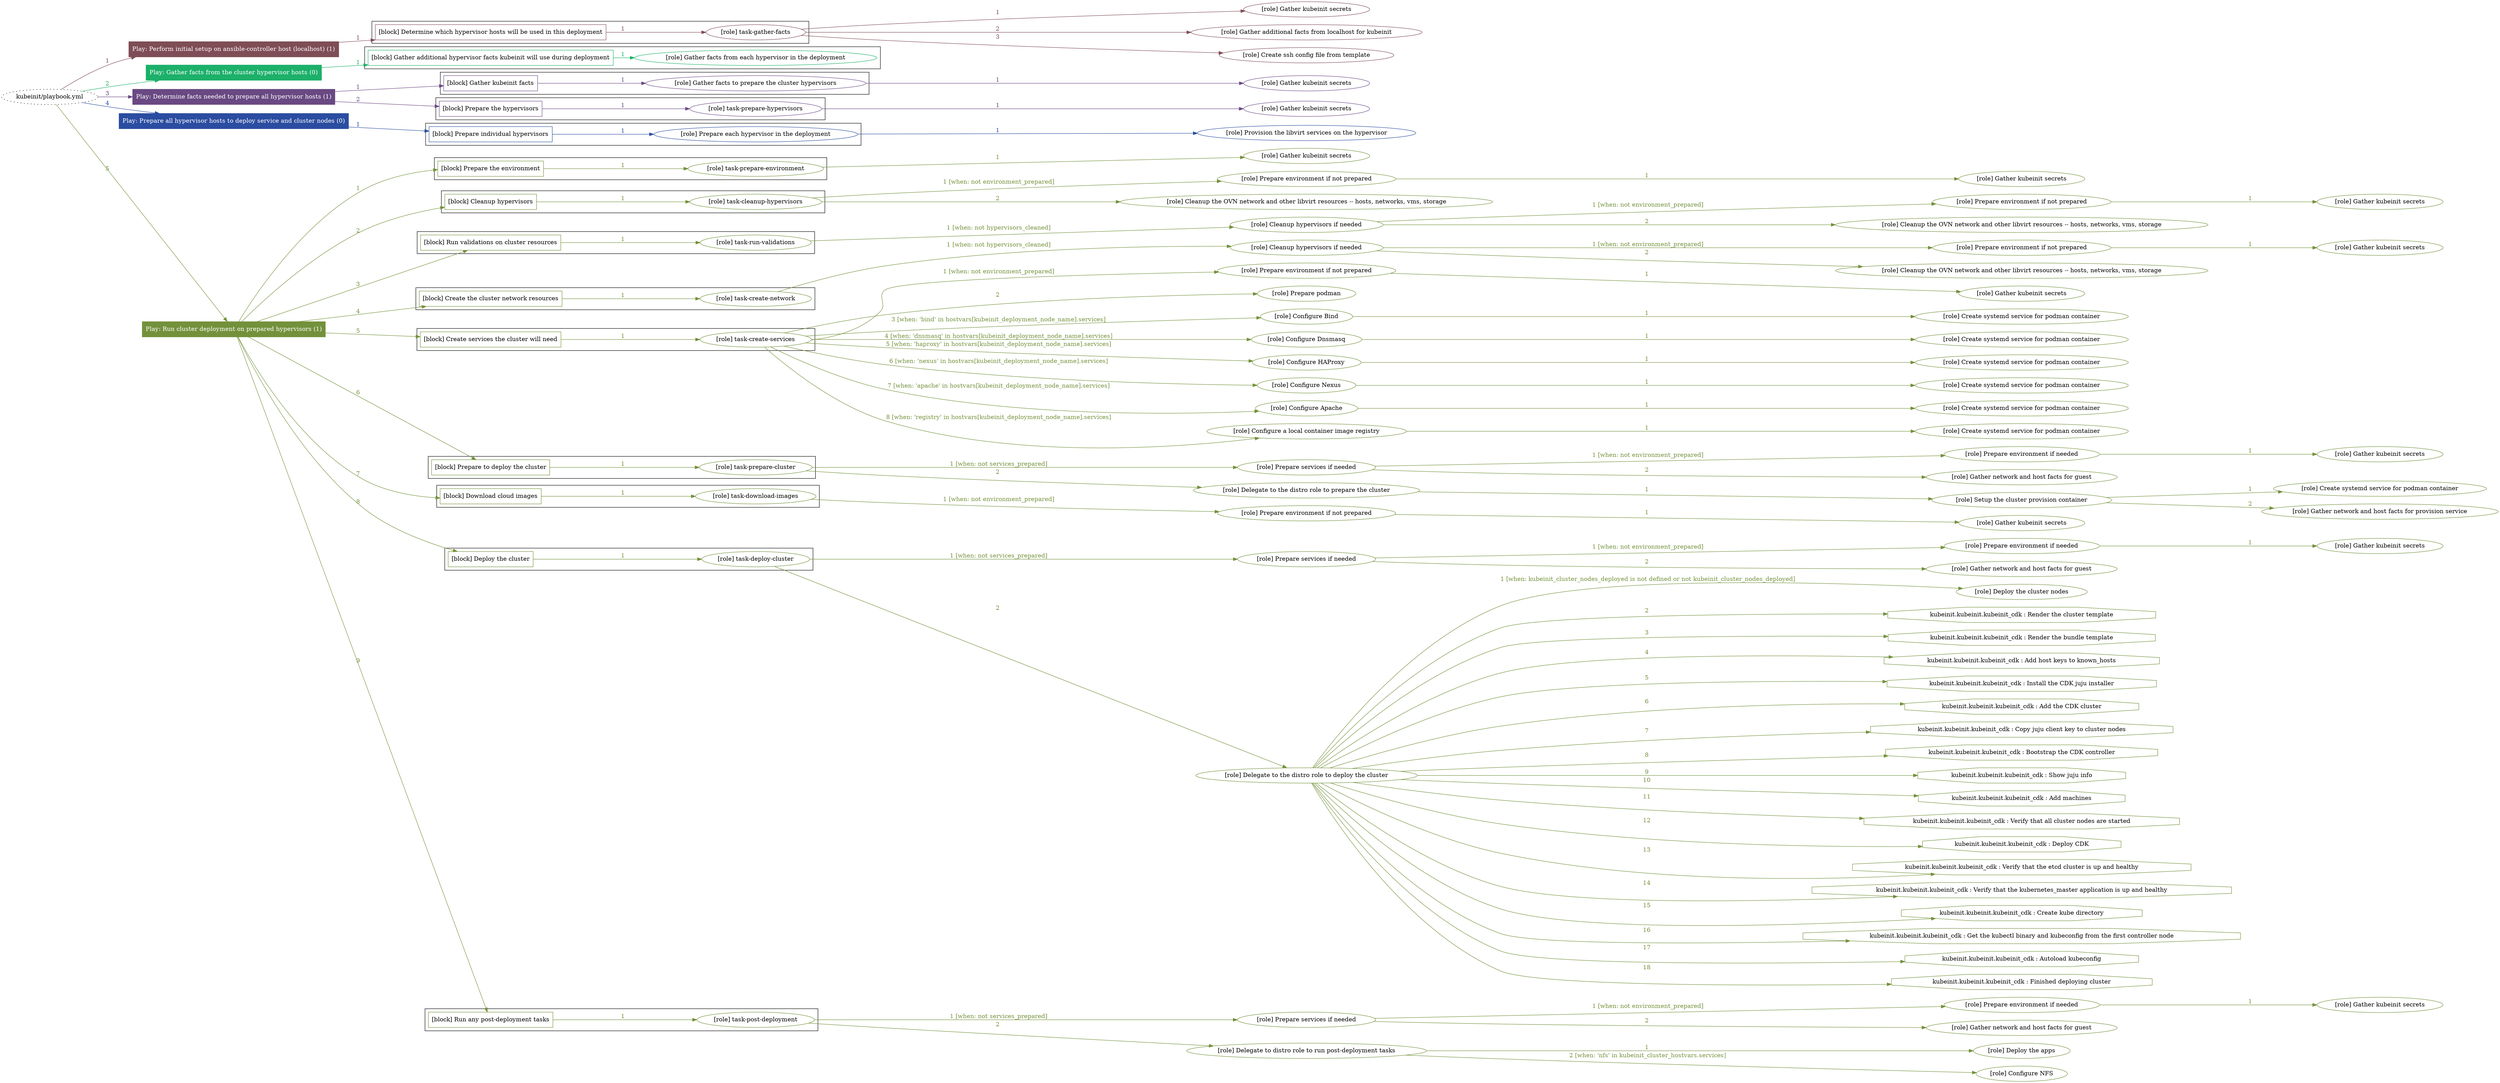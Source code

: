 digraph {
	graph [concentrate=true ordering=in rankdir=LR ratio=fill]
	edge [esep=5 sep=10]
	"kubeinit/playbook.yml" [URL="/home/runner/work/kubeinit/kubeinit/kubeinit/playbook.yml" id=playbook_24e89fc3 style=dotted]
	play_7fc842cb [label="Play: Perform initial setup on ansible-controller host (localhost) (1)" URL="/home/runner/work/kubeinit/kubeinit/kubeinit/playbook.yml" color="#7f4d55" fontcolor="#ffffff" id=play_7fc842cb shape=box style=filled tooltip=localhost]
	"kubeinit/playbook.yml" -> play_7fc842cb [label="1 " color="#7f4d55" fontcolor="#7f4d55" id=edge_aced089b labeltooltip="1 " tooltip="1 "]
	subgraph "Gather kubeinit secrets" {
		role_7f4b67cf [label="[role] Gather kubeinit secrets" URL="/home/runner/.ansible/collections/ansible_collections/kubeinit/kubeinit/roles/kubeinit_prepare/tasks/build_hypervisors_group.yml" color="#7f4d55" id=role_7f4b67cf tooltip="Gather kubeinit secrets"]
	}
	subgraph "Gather additional facts from localhost for kubeinit" {
		role_499a666b [label="[role] Gather additional facts from localhost for kubeinit" URL="/home/runner/.ansible/collections/ansible_collections/kubeinit/kubeinit/roles/kubeinit_prepare/tasks/build_hypervisors_group.yml" color="#7f4d55" id=role_499a666b tooltip="Gather additional facts from localhost for kubeinit"]
	}
	subgraph "Create ssh config file from template" {
		role_4570d08e [label="[role] Create ssh config file from template" URL="/home/runner/.ansible/collections/ansible_collections/kubeinit/kubeinit/roles/kubeinit_prepare/tasks/build_hypervisors_group.yml" color="#7f4d55" id=role_4570d08e tooltip="Create ssh config file from template"]
	}
	subgraph "task-gather-facts" {
		role_f2274fb5 [label="[role] task-gather-facts" URL="/home/runner/work/kubeinit/kubeinit/kubeinit/playbook.yml" color="#7f4d55" id=role_f2274fb5 tooltip="task-gather-facts"]
		role_f2274fb5 -> role_7f4b67cf [label="1 " color="#7f4d55" fontcolor="#7f4d55" id=edge_d66286ba labeltooltip="1 " tooltip="1 "]
		role_f2274fb5 -> role_499a666b [label="2 " color="#7f4d55" fontcolor="#7f4d55" id=edge_0407ac1d labeltooltip="2 " tooltip="2 "]
		role_f2274fb5 -> role_4570d08e [label="3 " color="#7f4d55" fontcolor="#7f4d55" id=edge_ae131bc0 labeltooltip="3 " tooltip="3 "]
	}
	subgraph "Play: Perform initial setup on ansible-controller host (localhost) (1)" {
		play_7fc842cb -> block_43582187 [label=1 color="#7f4d55" fontcolor="#7f4d55" id=edge_495ca132 labeltooltip=1 tooltip=1]
		subgraph cluster_block_43582187 {
			block_43582187 [label="[block] Determine which hypervisor hosts will be used in this deployment" URL="/home/runner/work/kubeinit/kubeinit/kubeinit/playbook.yml" color="#7f4d55" id=block_43582187 labeltooltip="Determine which hypervisor hosts will be used in this deployment" shape=box tooltip="Determine which hypervisor hosts will be used in this deployment"]
			block_43582187 -> role_f2274fb5 [label="1 " color="#7f4d55" fontcolor="#7f4d55" id=edge_200a1192 labeltooltip="1 " tooltip="1 "]
		}
	}
	play_f9d27f52 [label="Play: Gather facts from the cluster hypervisor hosts (0)" URL="/home/runner/work/kubeinit/kubeinit/kubeinit/playbook.yml" color="#1cb069" fontcolor="#ffffff" id=play_f9d27f52 shape=box style=filled tooltip="Play: Gather facts from the cluster hypervisor hosts (0)"]
	"kubeinit/playbook.yml" -> play_f9d27f52 [label="2 " color="#1cb069" fontcolor="#1cb069" id=edge_78be34d1 labeltooltip="2 " tooltip="2 "]
	subgraph "Gather facts from each hypervisor in the deployment" {
		role_f8efbfd7 [label="[role] Gather facts from each hypervisor in the deployment" URL="/home/runner/work/kubeinit/kubeinit/kubeinit/playbook.yml" color="#1cb069" id=role_f8efbfd7 tooltip="Gather facts from each hypervisor in the deployment"]
	}
	subgraph "Play: Gather facts from the cluster hypervisor hosts (0)" {
		play_f9d27f52 -> block_03c32f25 [label=1 color="#1cb069" fontcolor="#1cb069" id=edge_849140ab labeltooltip=1 tooltip=1]
		subgraph cluster_block_03c32f25 {
			block_03c32f25 [label="[block] Gather additional hypervisor facts kubeinit will use during deployment" URL="/home/runner/work/kubeinit/kubeinit/kubeinit/playbook.yml" color="#1cb069" id=block_03c32f25 labeltooltip="Gather additional hypervisor facts kubeinit will use during deployment" shape=box tooltip="Gather additional hypervisor facts kubeinit will use during deployment"]
			block_03c32f25 -> role_f8efbfd7 [label="1 " color="#1cb069" fontcolor="#1cb069" id=edge_24aa165b labeltooltip="1 " tooltip="1 "]
		}
	}
	play_3f62194d [label="Play: Determine facts needed to prepare all hypervisor hosts (1)" URL="/home/runner/work/kubeinit/kubeinit/kubeinit/playbook.yml" color="#6a4983" fontcolor="#ffffff" id=play_3f62194d shape=box style=filled tooltip=localhost]
	"kubeinit/playbook.yml" -> play_3f62194d [label="3 " color="#6a4983" fontcolor="#6a4983" id=edge_ff0024d6 labeltooltip="3 " tooltip="3 "]
	subgraph "Gather kubeinit secrets" {
		role_f50b290b [label="[role] Gather kubeinit secrets" URL="/home/runner/.ansible/collections/ansible_collections/kubeinit/kubeinit/roles/kubeinit_prepare/tasks/gather_kubeinit_facts.yml" color="#6a4983" id=role_f50b290b tooltip="Gather kubeinit secrets"]
	}
	subgraph "Gather facts to prepare the cluster hypervisors" {
		role_7943712e [label="[role] Gather facts to prepare the cluster hypervisors" URL="/home/runner/work/kubeinit/kubeinit/kubeinit/playbook.yml" color="#6a4983" id=role_7943712e tooltip="Gather facts to prepare the cluster hypervisors"]
		role_7943712e -> role_f50b290b [label="1 " color="#6a4983" fontcolor="#6a4983" id=edge_6773b8d5 labeltooltip="1 " tooltip="1 "]
	}
	subgraph "Gather kubeinit secrets" {
		role_c92b52a4 [label="[role] Gather kubeinit secrets" URL="/home/runner/.ansible/collections/ansible_collections/kubeinit/kubeinit/roles/kubeinit_prepare/tasks/gather_kubeinit_facts.yml" color="#6a4983" id=role_c92b52a4 tooltip="Gather kubeinit secrets"]
	}
	subgraph "task-prepare-hypervisors" {
		role_e5d80887 [label="[role] task-prepare-hypervisors" URL="/home/runner/work/kubeinit/kubeinit/kubeinit/playbook.yml" color="#6a4983" id=role_e5d80887 tooltip="task-prepare-hypervisors"]
		role_e5d80887 -> role_c92b52a4 [label="1 " color="#6a4983" fontcolor="#6a4983" id=edge_fd94c84c labeltooltip="1 " tooltip="1 "]
	}
	subgraph "Play: Determine facts needed to prepare all hypervisor hosts (1)" {
		play_3f62194d -> block_3594a0d2 [label=1 color="#6a4983" fontcolor="#6a4983" id=edge_dd503cd8 labeltooltip=1 tooltip=1]
		subgraph cluster_block_3594a0d2 {
			block_3594a0d2 [label="[block] Gather kubeinit facts" URL="/home/runner/work/kubeinit/kubeinit/kubeinit/playbook.yml" color="#6a4983" id=block_3594a0d2 labeltooltip="Gather kubeinit facts" shape=box tooltip="Gather kubeinit facts"]
			block_3594a0d2 -> role_7943712e [label="1 " color="#6a4983" fontcolor="#6a4983" id=edge_636e2a1c labeltooltip="1 " tooltip="1 "]
		}
		play_3f62194d -> block_ea7a7587 [label=2 color="#6a4983" fontcolor="#6a4983" id=edge_91118416 labeltooltip=2 tooltip=2]
		subgraph cluster_block_ea7a7587 {
			block_ea7a7587 [label="[block] Prepare the hypervisors" URL="/home/runner/work/kubeinit/kubeinit/kubeinit/playbook.yml" color="#6a4983" id=block_ea7a7587 labeltooltip="Prepare the hypervisors" shape=box tooltip="Prepare the hypervisors"]
			block_ea7a7587 -> role_e5d80887 [label="1 " color="#6a4983" fontcolor="#6a4983" id=edge_f4a8075b labeltooltip="1 " tooltip="1 "]
		}
	}
	play_32338ecf [label="Play: Prepare all hypervisor hosts to deploy service and cluster nodes (0)" URL="/home/runner/work/kubeinit/kubeinit/kubeinit/playbook.yml" color="#2b4da1" fontcolor="#ffffff" id=play_32338ecf shape=box style=filled tooltip="Play: Prepare all hypervisor hosts to deploy service and cluster nodes (0)"]
	"kubeinit/playbook.yml" -> play_32338ecf [label="4 " color="#2b4da1" fontcolor="#2b4da1" id=edge_87f069e6 labeltooltip="4 " tooltip="4 "]
	subgraph "Provision the libvirt services on the hypervisor" {
		role_5eb12304 [label="[role] Provision the libvirt services on the hypervisor" URL="/home/runner/.ansible/collections/ansible_collections/kubeinit/kubeinit/roles/kubeinit_prepare/tasks/prepare_hypervisor.yml" color="#2b4da1" id=role_5eb12304 tooltip="Provision the libvirt services on the hypervisor"]
	}
	subgraph "Prepare each hypervisor in the deployment" {
		role_40a7b41c [label="[role] Prepare each hypervisor in the deployment" URL="/home/runner/work/kubeinit/kubeinit/kubeinit/playbook.yml" color="#2b4da1" id=role_40a7b41c tooltip="Prepare each hypervisor in the deployment"]
		role_40a7b41c -> role_5eb12304 [label="1 " color="#2b4da1" fontcolor="#2b4da1" id=edge_5b4c3c20 labeltooltip="1 " tooltip="1 "]
	}
	subgraph "Play: Prepare all hypervisor hosts to deploy service and cluster nodes (0)" {
		play_32338ecf -> block_4d3ed60c [label=1 color="#2b4da1" fontcolor="#2b4da1" id=edge_87e120a0 labeltooltip=1 tooltip=1]
		subgraph cluster_block_4d3ed60c {
			block_4d3ed60c [label="[block] Prepare individual hypervisors" URL="/home/runner/work/kubeinit/kubeinit/kubeinit/playbook.yml" color="#2b4da1" id=block_4d3ed60c labeltooltip="Prepare individual hypervisors" shape=box tooltip="Prepare individual hypervisors"]
			block_4d3ed60c -> role_40a7b41c [label="1 " color="#2b4da1" fontcolor="#2b4da1" id=edge_3f433c9d labeltooltip="1 " tooltip="1 "]
		}
	}
	play_28f85662 [label="Play: Run cluster deployment on prepared hypervisors (1)" URL="/home/runner/work/kubeinit/kubeinit/kubeinit/playbook.yml" color="#73913b" fontcolor="#ffffff" id=play_28f85662 shape=box style=filled tooltip=localhost]
	"kubeinit/playbook.yml" -> play_28f85662 [label="5 " color="#73913b" fontcolor="#73913b" id=edge_0d24c092 labeltooltip="5 " tooltip="5 "]
	subgraph "Gather kubeinit secrets" {
		role_9a6074d9 [label="[role] Gather kubeinit secrets" URL="/home/runner/.ansible/collections/ansible_collections/kubeinit/kubeinit/roles/kubeinit_prepare/tasks/gather_kubeinit_facts.yml" color="#73913b" id=role_9a6074d9 tooltip="Gather kubeinit secrets"]
	}
	subgraph "task-prepare-environment" {
		role_b06bdd9f [label="[role] task-prepare-environment" URL="/home/runner/work/kubeinit/kubeinit/kubeinit/playbook.yml" color="#73913b" id=role_b06bdd9f tooltip="task-prepare-environment"]
		role_b06bdd9f -> role_9a6074d9 [label="1 " color="#73913b" fontcolor="#73913b" id=edge_b0a57660 labeltooltip="1 " tooltip="1 "]
	}
	subgraph "Gather kubeinit secrets" {
		role_f495081e [label="[role] Gather kubeinit secrets" URL="/home/runner/.ansible/collections/ansible_collections/kubeinit/kubeinit/roles/kubeinit_prepare/tasks/gather_kubeinit_facts.yml" color="#73913b" id=role_f495081e tooltip="Gather kubeinit secrets"]
	}
	subgraph "Prepare environment if not prepared" {
		role_6edd8694 [label="[role] Prepare environment if not prepared" URL="/home/runner/.ansible/collections/ansible_collections/kubeinit/kubeinit/roles/kubeinit_prepare/tasks/cleanup_hypervisors.yml" color="#73913b" id=role_6edd8694 tooltip="Prepare environment if not prepared"]
		role_6edd8694 -> role_f495081e [label="1 " color="#73913b" fontcolor="#73913b" id=edge_240e0c4f labeltooltip="1 " tooltip="1 "]
	}
	subgraph "Cleanup the OVN network and other libvirt resources -- hosts, networks, vms, storage" {
		role_2d697f28 [label="[role] Cleanup the OVN network and other libvirt resources -- hosts, networks, vms, storage" URL="/home/runner/.ansible/collections/ansible_collections/kubeinit/kubeinit/roles/kubeinit_prepare/tasks/cleanup_hypervisors.yml" color="#73913b" id=role_2d697f28 tooltip="Cleanup the OVN network and other libvirt resources -- hosts, networks, vms, storage"]
	}
	subgraph "task-cleanup-hypervisors" {
		role_9fd2209f [label="[role] task-cleanup-hypervisors" URL="/home/runner/work/kubeinit/kubeinit/kubeinit/playbook.yml" color="#73913b" id=role_9fd2209f tooltip="task-cleanup-hypervisors"]
		role_9fd2209f -> role_6edd8694 [label="1 [when: not environment_prepared]" color="#73913b" fontcolor="#73913b" id=edge_3ecf94fc labeltooltip="1 [when: not environment_prepared]" tooltip="1 [when: not environment_prepared]"]
		role_9fd2209f -> role_2d697f28 [label="2 " color="#73913b" fontcolor="#73913b" id=edge_e9a411fb labeltooltip="2 " tooltip="2 "]
	}
	subgraph "Gather kubeinit secrets" {
		role_b63ab42f [label="[role] Gather kubeinit secrets" URL="/home/runner/.ansible/collections/ansible_collections/kubeinit/kubeinit/roles/kubeinit_prepare/tasks/gather_kubeinit_facts.yml" color="#73913b" id=role_b63ab42f tooltip="Gather kubeinit secrets"]
	}
	subgraph "Prepare environment if not prepared" {
		role_b75e7c09 [label="[role] Prepare environment if not prepared" URL="/home/runner/.ansible/collections/ansible_collections/kubeinit/kubeinit/roles/kubeinit_prepare/tasks/cleanup_hypervisors.yml" color="#73913b" id=role_b75e7c09 tooltip="Prepare environment if not prepared"]
		role_b75e7c09 -> role_b63ab42f [label="1 " color="#73913b" fontcolor="#73913b" id=edge_61c34016 labeltooltip="1 " tooltip="1 "]
	}
	subgraph "Cleanup the OVN network and other libvirt resources -- hosts, networks, vms, storage" {
		role_a123de6c [label="[role] Cleanup the OVN network and other libvirt resources -- hosts, networks, vms, storage" URL="/home/runner/.ansible/collections/ansible_collections/kubeinit/kubeinit/roles/kubeinit_prepare/tasks/cleanup_hypervisors.yml" color="#73913b" id=role_a123de6c tooltip="Cleanup the OVN network and other libvirt resources -- hosts, networks, vms, storage"]
	}
	subgraph "Cleanup hypervisors if needed" {
		role_a3b43dbe [label="[role] Cleanup hypervisors if needed" URL="/home/runner/.ansible/collections/ansible_collections/kubeinit/kubeinit/roles/kubeinit_validations/tasks/main.yml" color="#73913b" id=role_a3b43dbe tooltip="Cleanup hypervisors if needed"]
		role_a3b43dbe -> role_b75e7c09 [label="1 [when: not environment_prepared]" color="#73913b" fontcolor="#73913b" id=edge_4cf02c5b labeltooltip="1 [when: not environment_prepared]" tooltip="1 [when: not environment_prepared]"]
		role_a3b43dbe -> role_a123de6c [label="2 " color="#73913b" fontcolor="#73913b" id=edge_20267dfd labeltooltip="2 " tooltip="2 "]
	}
	subgraph "task-run-validations" {
		role_e59341e2 [label="[role] task-run-validations" URL="/home/runner/work/kubeinit/kubeinit/kubeinit/playbook.yml" color="#73913b" id=role_e59341e2 tooltip="task-run-validations"]
		role_e59341e2 -> role_a3b43dbe [label="1 [when: not hypervisors_cleaned]" color="#73913b" fontcolor="#73913b" id=edge_1506f884 labeltooltip="1 [when: not hypervisors_cleaned]" tooltip="1 [when: not hypervisors_cleaned]"]
	}
	subgraph "Gather kubeinit secrets" {
		role_2f0f9668 [label="[role] Gather kubeinit secrets" URL="/home/runner/.ansible/collections/ansible_collections/kubeinit/kubeinit/roles/kubeinit_prepare/tasks/gather_kubeinit_facts.yml" color="#73913b" id=role_2f0f9668 tooltip="Gather kubeinit secrets"]
	}
	subgraph "Prepare environment if not prepared" {
		role_d81ea8d0 [label="[role] Prepare environment if not prepared" URL="/home/runner/.ansible/collections/ansible_collections/kubeinit/kubeinit/roles/kubeinit_prepare/tasks/cleanup_hypervisors.yml" color="#73913b" id=role_d81ea8d0 tooltip="Prepare environment if not prepared"]
		role_d81ea8d0 -> role_2f0f9668 [label="1 " color="#73913b" fontcolor="#73913b" id=edge_14bdb2bd labeltooltip="1 " tooltip="1 "]
	}
	subgraph "Cleanup the OVN network and other libvirt resources -- hosts, networks, vms, storage" {
		role_19e7e97b [label="[role] Cleanup the OVN network and other libvirt resources -- hosts, networks, vms, storage" URL="/home/runner/.ansible/collections/ansible_collections/kubeinit/kubeinit/roles/kubeinit_prepare/tasks/cleanup_hypervisors.yml" color="#73913b" id=role_19e7e97b tooltip="Cleanup the OVN network and other libvirt resources -- hosts, networks, vms, storage"]
	}
	subgraph "Cleanup hypervisors if needed" {
		role_c17b9f8e [label="[role] Cleanup hypervisors if needed" URL="/home/runner/.ansible/collections/ansible_collections/kubeinit/kubeinit/roles/kubeinit_libvirt/tasks/create_network.yml" color="#73913b" id=role_c17b9f8e tooltip="Cleanup hypervisors if needed"]
		role_c17b9f8e -> role_d81ea8d0 [label="1 [when: not environment_prepared]" color="#73913b" fontcolor="#73913b" id=edge_1a315392 labeltooltip="1 [when: not environment_prepared]" tooltip="1 [when: not environment_prepared]"]
		role_c17b9f8e -> role_19e7e97b [label="2 " color="#73913b" fontcolor="#73913b" id=edge_bde5bd77 labeltooltip="2 " tooltip="2 "]
	}
	subgraph "task-create-network" {
		role_b2c33e67 [label="[role] task-create-network" URL="/home/runner/work/kubeinit/kubeinit/kubeinit/playbook.yml" color="#73913b" id=role_b2c33e67 tooltip="task-create-network"]
		role_b2c33e67 -> role_c17b9f8e [label="1 [when: not hypervisors_cleaned]" color="#73913b" fontcolor="#73913b" id=edge_cec6ccb5 labeltooltip="1 [when: not hypervisors_cleaned]" tooltip="1 [when: not hypervisors_cleaned]"]
	}
	subgraph "Gather kubeinit secrets" {
		role_afcbc3e4 [label="[role] Gather kubeinit secrets" URL="/home/runner/.ansible/collections/ansible_collections/kubeinit/kubeinit/roles/kubeinit_prepare/tasks/gather_kubeinit_facts.yml" color="#73913b" id=role_afcbc3e4 tooltip="Gather kubeinit secrets"]
	}
	subgraph "Prepare environment if not prepared" {
		role_5910b2bf [label="[role] Prepare environment if not prepared" URL="/home/runner/.ansible/collections/ansible_collections/kubeinit/kubeinit/roles/kubeinit_services/tasks/main.yml" color="#73913b" id=role_5910b2bf tooltip="Prepare environment if not prepared"]
		role_5910b2bf -> role_afcbc3e4 [label="1 " color="#73913b" fontcolor="#73913b" id=edge_b89dcde2 labeltooltip="1 " tooltip="1 "]
	}
	subgraph "Prepare podman" {
		role_b45ffb95 [label="[role] Prepare podman" URL="/home/runner/.ansible/collections/ansible_collections/kubeinit/kubeinit/roles/kubeinit_services/tasks/00_create_service_pod.yml" color="#73913b" id=role_b45ffb95 tooltip="Prepare podman"]
	}
	subgraph "Create systemd service for podman container" {
		role_48af2884 [label="[role] Create systemd service for podman container" URL="/home/runner/.ansible/collections/ansible_collections/kubeinit/kubeinit/roles/kubeinit_bind/tasks/main.yml" color="#73913b" id=role_48af2884 tooltip="Create systemd service for podman container"]
	}
	subgraph "Configure Bind" {
		role_024b33fb [label="[role] Configure Bind" URL="/home/runner/.ansible/collections/ansible_collections/kubeinit/kubeinit/roles/kubeinit_services/tasks/start_services_containers.yml" color="#73913b" id=role_024b33fb tooltip="Configure Bind"]
		role_024b33fb -> role_48af2884 [label="1 " color="#73913b" fontcolor="#73913b" id=edge_0801fe77 labeltooltip="1 " tooltip="1 "]
	}
	subgraph "Create systemd service for podman container" {
		role_198a6fe6 [label="[role] Create systemd service for podman container" URL="/home/runner/.ansible/collections/ansible_collections/kubeinit/kubeinit/roles/kubeinit_dnsmasq/tasks/main.yml" color="#73913b" id=role_198a6fe6 tooltip="Create systemd service for podman container"]
	}
	subgraph "Configure Dnsmasq" {
		role_db05a8f4 [label="[role] Configure Dnsmasq" URL="/home/runner/.ansible/collections/ansible_collections/kubeinit/kubeinit/roles/kubeinit_services/tasks/start_services_containers.yml" color="#73913b" id=role_db05a8f4 tooltip="Configure Dnsmasq"]
		role_db05a8f4 -> role_198a6fe6 [label="1 " color="#73913b" fontcolor="#73913b" id=edge_a2569f99 labeltooltip="1 " tooltip="1 "]
	}
	subgraph "Create systemd service for podman container" {
		role_5be3129b [label="[role] Create systemd service for podman container" URL="/home/runner/.ansible/collections/ansible_collections/kubeinit/kubeinit/roles/kubeinit_haproxy/tasks/main.yml" color="#73913b" id=role_5be3129b tooltip="Create systemd service for podman container"]
	}
	subgraph "Configure HAProxy" {
		role_34d584dd [label="[role] Configure HAProxy" URL="/home/runner/.ansible/collections/ansible_collections/kubeinit/kubeinit/roles/kubeinit_services/tasks/start_services_containers.yml" color="#73913b" id=role_34d584dd tooltip="Configure HAProxy"]
		role_34d584dd -> role_5be3129b [label="1 " color="#73913b" fontcolor="#73913b" id=edge_1e4f8078 labeltooltip="1 " tooltip="1 "]
	}
	subgraph "Create systemd service for podman container" {
		role_3a3432ac [label="[role] Create systemd service for podman container" URL="/home/runner/.ansible/collections/ansible_collections/kubeinit/kubeinit/roles/kubeinit_nexus/tasks/main.yml" color="#73913b" id=role_3a3432ac tooltip="Create systemd service for podman container"]
	}
	subgraph "Configure Nexus" {
		role_4c9ac27c [label="[role] Configure Nexus" URL="/home/runner/.ansible/collections/ansible_collections/kubeinit/kubeinit/roles/kubeinit_services/tasks/start_services_containers.yml" color="#73913b" id=role_4c9ac27c tooltip="Configure Nexus"]
		role_4c9ac27c -> role_3a3432ac [label="1 " color="#73913b" fontcolor="#73913b" id=edge_4a5d2c12 labeltooltip="1 " tooltip="1 "]
	}
	subgraph "Create systemd service for podman container" {
		role_19598e29 [label="[role] Create systemd service for podman container" URL="/home/runner/.ansible/collections/ansible_collections/kubeinit/kubeinit/roles/kubeinit_apache/tasks/main.yml" color="#73913b" id=role_19598e29 tooltip="Create systemd service for podman container"]
	}
	subgraph "Configure Apache" {
		role_d5f7be1f [label="[role] Configure Apache" URL="/home/runner/.ansible/collections/ansible_collections/kubeinit/kubeinit/roles/kubeinit_services/tasks/start_services_containers.yml" color="#73913b" id=role_d5f7be1f tooltip="Configure Apache"]
		role_d5f7be1f -> role_19598e29 [label="1 " color="#73913b" fontcolor="#73913b" id=edge_56bd12b3 labeltooltip="1 " tooltip="1 "]
	}
	subgraph "Create systemd service for podman container" {
		role_90f5e6f8 [label="[role] Create systemd service for podman container" URL="/home/runner/.ansible/collections/ansible_collections/kubeinit/kubeinit/roles/kubeinit_registry/tasks/main.yml" color="#73913b" id=role_90f5e6f8 tooltip="Create systemd service for podman container"]
	}
	subgraph "Configure a local container image registry" {
		role_6b8a027c [label="[role] Configure a local container image registry" URL="/home/runner/.ansible/collections/ansible_collections/kubeinit/kubeinit/roles/kubeinit_services/tasks/start_services_containers.yml" color="#73913b" id=role_6b8a027c tooltip="Configure a local container image registry"]
		role_6b8a027c -> role_90f5e6f8 [label="1 " color="#73913b" fontcolor="#73913b" id=edge_06b58f82 labeltooltip="1 " tooltip="1 "]
	}
	subgraph "task-create-services" {
		role_eb0f2873 [label="[role] task-create-services" URL="/home/runner/work/kubeinit/kubeinit/kubeinit/playbook.yml" color="#73913b" id=role_eb0f2873 tooltip="task-create-services"]
		role_eb0f2873 -> role_5910b2bf [label="1 [when: not environment_prepared]" color="#73913b" fontcolor="#73913b" id=edge_f3234c59 labeltooltip="1 [when: not environment_prepared]" tooltip="1 [when: not environment_prepared]"]
		role_eb0f2873 -> role_b45ffb95 [label="2 " color="#73913b" fontcolor="#73913b" id=edge_52fdd2d4 labeltooltip="2 " tooltip="2 "]
		role_eb0f2873 -> role_024b33fb [label="3 [when: 'bind' in hostvars[kubeinit_deployment_node_name].services]" color="#73913b" fontcolor="#73913b" id=edge_3912370b labeltooltip="3 [when: 'bind' in hostvars[kubeinit_deployment_node_name].services]" tooltip="3 [when: 'bind' in hostvars[kubeinit_deployment_node_name].services]"]
		role_eb0f2873 -> role_db05a8f4 [label="4 [when: 'dnsmasq' in hostvars[kubeinit_deployment_node_name].services]" color="#73913b" fontcolor="#73913b" id=edge_6e0fd73d labeltooltip="4 [when: 'dnsmasq' in hostvars[kubeinit_deployment_node_name].services]" tooltip="4 [when: 'dnsmasq' in hostvars[kubeinit_deployment_node_name].services]"]
		role_eb0f2873 -> role_34d584dd [label="5 [when: 'haproxy' in hostvars[kubeinit_deployment_node_name].services]" color="#73913b" fontcolor="#73913b" id=edge_9fa5e24b labeltooltip="5 [when: 'haproxy' in hostvars[kubeinit_deployment_node_name].services]" tooltip="5 [when: 'haproxy' in hostvars[kubeinit_deployment_node_name].services]"]
		role_eb0f2873 -> role_4c9ac27c [label="6 [when: 'nexus' in hostvars[kubeinit_deployment_node_name].services]" color="#73913b" fontcolor="#73913b" id=edge_d103c607 labeltooltip="6 [when: 'nexus' in hostvars[kubeinit_deployment_node_name].services]" tooltip="6 [when: 'nexus' in hostvars[kubeinit_deployment_node_name].services]"]
		role_eb0f2873 -> role_d5f7be1f [label="7 [when: 'apache' in hostvars[kubeinit_deployment_node_name].services]" color="#73913b" fontcolor="#73913b" id=edge_e0331405 labeltooltip="7 [when: 'apache' in hostvars[kubeinit_deployment_node_name].services]" tooltip="7 [when: 'apache' in hostvars[kubeinit_deployment_node_name].services]"]
		role_eb0f2873 -> role_6b8a027c [label="8 [when: 'registry' in hostvars[kubeinit_deployment_node_name].services]" color="#73913b" fontcolor="#73913b" id=edge_e4bbd91c labeltooltip="8 [when: 'registry' in hostvars[kubeinit_deployment_node_name].services]" tooltip="8 [when: 'registry' in hostvars[kubeinit_deployment_node_name].services]"]
	}
	subgraph "Gather kubeinit secrets" {
		role_b6870dd2 [label="[role] Gather kubeinit secrets" URL="/home/runner/.ansible/collections/ansible_collections/kubeinit/kubeinit/roles/kubeinit_prepare/tasks/gather_kubeinit_facts.yml" color="#73913b" id=role_b6870dd2 tooltip="Gather kubeinit secrets"]
	}
	subgraph "Prepare environment if needed" {
		role_3ab3a0bd [label="[role] Prepare environment if needed" URL="/home/runner/.ansible/collections/ansible_collections/kubeinit/kubeinit/roles/kubeinit_services/tasks/prepare_services.yml" color="#73913b" id=role_3ab3a0bd tooltip="Prepare environment if needed"]
		role_3ab3a0bd -> role_b6870dd2 [label="1 " color="#73913b" fontcolor="#73913b" id=edge_5b3d2ff5 labeltooltip="1 " tooltip="1 "]
	}
	subgraph "Gather network and host facts for guest" {
		role_37c6639d [label="[role] Gather network and host facts for guest" URL="/home/runner/.ansible/collections/ansible_collections/kubeinit/kubeinit/roles/kubeinit_services/tasks/prepare_services.yml" color="#73913b" id=role_37c6639d tooltip="Gather network and host facts for guest"]
	}
	subgraph "Prepare services if needed" {
		role_18153090 [label="[role] Prepare services if needed" URL="/home/runner/.ansible/collections/ansible_collections/kubeinit/kubeinit/roles/kubeinit_prepare/tasks/prepare_cluster.yml" color="#73913b" id=role_18153090 tooltip="Prepare services if needed"]
		role_18153090 -> role_3ab3a0bd [label="1 [when: not environment_prepared]" color="#73913b" fontcolor="#73913b" id=edge_677354b9 labeltooltip="1 [when: not environment_prepared]" tooltip="1 [when: not environment_prepared]"]
		role_18153090 -> role_37c6639d [label="2 " color="#73913b" fontcolor="#73913b" id=edge_1da48db0 labeltooltip="2 " tooltip="2 "]
	}
	subgraph "Create systemd service for podman container" {
		role_4a8c13e3 [label="[role] Create systemd service for podman container" URL="/home/runner/.ansible/collections/ansible_collections/kubeinit/kubeinit/roles/kubeinit_services/tasks/create_provision_container.yml" color="#73913b" id=role_4a8c13e3 tooltip="Create systemd service for podman container"]
	}
	subgraph "Gather network and host facts for provision service" {
		role_fbb876c9 [label="[role] Gather network and host facts for provision service" URL="/home/runner/.ansible/collections/ansible_collections/kubeinit/kubeinit/roles/kubeinit_services/tasks/create_provision_container.yml" color="#73913b" id=role_fbb876c9 tooltip="Gather network and host facts for provision service"]
	}
	subgraph "Setup the cluster provision container" {
		role_67264e65 [label="[role] Setup the cluster provision container" URL="/home/runner/.ansible/collections/ansible_collections/kubeinit/kubeinit/roles/kubeinit_cdk/tasks/prepare_cluster.yml" color="#73913b" id=role_67264e65 tooltip="Setup the cluster provision container"]
		role_67264e65 -> role_4a8c13e3 [label="1 " color="#73913b" fontcolor="#73913b" id=edge_a694a5aa labeltooltip="1 " tooltip="1 "]
		role_67264e65 -> role_fbb876c9 [label="2 " color="#73913b" fontcolor="#73913b" id=edge_1d5d0c7c labeltooltip="2 " tooltip="2 "]
	}
	subgraph "Delegate to the distro role to prepare the cluster" {
		role_4fd93299 [label="[role] Delegate to the distro role to prepare the cluster" URL="/home/runner/.ansible/collections/ansible_collections/kubeinit/kubeinit/roles/kubeinit_prepare/tasks/prepare_cluster.yml" color="#73913b" id=role_4fd93299 tooltip="Delegate to the distro role to prepare the cluster"]
		role_4fd93299 -> role_67264e65 [label="1 " color="#73913b" fontcolor="#73913b" id=edge_d1dfdcf8 labeltooltip="1 " tooltip="1 "]
	}
	subgraph "task-prepare-cluster" {
		role_d714a61d [label="[role] task-prepare-cluster" URL="/home/runner/work/kubeinit/kubeinit/kubeinit/playbook.yml" color="#73913b" id=role_d714a61d tooltip="task-prepare-cluster"]
		role_d714a61d -> role_18153090 [label="1 [when: not services_prepared]" color="#73913b" fontcolor="#73913b" id=edge_ef6cc9e8 labeltooltip="1 [when: not services_prepared]" tooltip="1 [when: not services_prepared]"]
		role_d714a61d -> role_4fd93299 [label="2 " color="#73913b" fontcolor="#73913b" id=edge_b0edaad5 labeltooltip="2 " tooltip="2 "]
	}
	subgraph "Gather kubeinit secrets" {
		role_2a85c53e [label="[role] Gather kubeinit secrets" URL="/home/runner/.ansible/collections/ansible_collections/kubeinit/kubeinit/roles/kubeinit_prepare/tasks/gather_kubeinit_facts.yml" color="#73913b" id=role_2a85c53e tooltip="Gather kubeinit secrets"]
	}
	subgraph "Prepare environment if not prepared" {
		role_fe0bd009 [label="[role] Prepare environment if not prepared" URL="/home/runner/.ansible/collections/ansible_collections/kubeinit/kubeinit/roles/kubeinit_libvirt/tasks/download_cloud_images.yml" color="#73913b" id=role_fe0bd009 tooltip="Prepare environment if not prepared"]
		role_fe0bd009 -> role_2a85c53e [label="1 " color="#73913b" fontcolor="#73913b" id=edge_a63571a4 labeltooltip="1 " tooltip="1 "]
	}
	subgraph "task-download-images" {
		role_44ddd80f [label="[role] task-download-images" URL="/home/runner/work/kubeinit/kubeinit/kubeinit/playbook.yml" color="#73913b" id=role_44ddd80f tooltip="task-download-images"]
		role_44ddd80f -> role_fe0bd009 [label="1 [when: not environment_prepared]" color="#73913b" fontcolor="#73913b" id=edge_2e3bc6a0 labeltooltip="1 [when: not environment_prepared]" tooltip="1 [when: not environment_prepared]"]
	}
	subgraph "Gather kubeinit secrets" {
		role_29ba479f [label="[role] Gather kubeinit secrets" URL="/home/runner/.ansible/collections/ansible_collections/kubeinit/kubeinit/roles/kubeinit_prepare/tasks/gather_kubeinit_facts.yml" color="#73913b" id=role_29ba479f tooltip="Gather kubeinit secrets"]
	}
	subgraph "Prepare environment if needed" {
		role_fbdbe218 [label="[role] Prepare environment if needed" URL="/home/runner/.ansible/collections/ansible_collections/kubeinit/kubeinit/roles/kubeinit_services/tasks/prepare_services.yml" color="#73913b" id=role_fbdbe218 tooltip="Prepare environment if needed"]
		role_fbdbe218 -> role_29ba479f [label="1 " color="#73913b" fontcolor="#73913b" id=edge_af0802e3 labeltooltip="1 " tooltip="1 "]
	}
	subgraph "Gather network and host facts for guest" {
		role_b0179574 [label="[role] Gather network and host facts for guest" URL="/home/runner/.ansible/collections/ansible_collections/kubeinit/kubeinit/roles/kubeinit_services/tasks/prepare_services.yml" color="#73913b" id=role_b0179574 tooltip="Gather network and host facts for guest"]
	}
	subgraph "Prepare services if needed" {
		role_38dcff7d [label="[role] Prepare services if needed" URL="/home/runner/.ansible/collections/ansible_collections/kubeinit/kubeinit/roles/kubeinit_prepare/tasks/deploy_cluster.yml" color="#73913b" id=role_38dcff7d tooltip="Prepare services if needed"]
		role_38dcff7d -> role_fbdbe218 [label="1 [when: not environment_prepared]" color="#73913b" fontcolor="#73913b" id=edge_e6853699 labeltooltip="1 [when: not environment_prepared]" tooltip="1 [when: not environment_prepared]"]
		role_38dcff7d -> role_b0179574 [label="2 " color="#73913b" fontcolor="#73913b" id=edge_51300668 labeltooltip="2 " tooltip="2 "]
	}
	subgraph "Deploy the cluster nodes" {
		role_6f43c421 [label="[role] Deploy the cluster nodes" URL="/home/runner/.ansible/collections/ansible_collections/kubeinit/kubeinit/roles/kubeinit_cdk/tasks/main.yml" color="#73913b" id=role_6f43c421 tooltip="Deploy the cluster nodes"]
	}
	subgraph "Delegate to the distro role to deploy the cluster" {
		role_67b3d2f5 [label="[role] Delegate to the distro role to deploy the cluster" URL="/home/runner/.ansible/collections/ansible_collections/kubeinit/kubeinit/roles/kubeinit_prepare/tasks/deploy_cluster.yml" color="#73913b" id=role_67b3d2f5 tooltip="Delegate to the distro role to deploy the cluster"]
		role_67b3d2f5 -> role_6f43c421 [label="1 [when: kubeinit_cluster_nodes_deployed is not defined or not kubeinit_cluster_nodes_deployed]" color="#73913b" fontcolor="#73913b" id=edge_946ed6bb labeltooltip="1 [when: kubeinit_cluster_nodes_deployed is not defined or not kubeinit_cluster_nodes_deployed]" tooltip="1 [when: kubeinit_cluster_nodes_deployed is not defined or not kubeinit_cluster_nodes_deployed]"]
		task_dba062e4 [label="kubeinit.kubeinit.kubeinit_cdk : Render the cluster template" URL="/home/runner/.ansible/collections/ansible_collections/kubeinit/kubeinit/roles/kubeinit_cdk/tasks/main.yml" color="#73913b" id=task_dba062e4 shape=octagon tooltip="kubeinit.kubeinit.kubeinit_cdk : Render the cluster template"]
		role_67b3d2f5 -> task_dba062e4 [label="2 " color="#73913b" fontcolor="#73913b" id=edge_22f0d865 labeltooltip="2 " tooltip="2 "]
		task_51dc3445 [label="kubeinit.kubeinit.kubeinit_cdk : Render the bundle template" URL="/home/runner/.ansible/collections/ansible_collections/kubeinit/kubeinit/roles/kubeinit_cdk/tasks/main.yml" color="#73913b" id=task_51dc3445 shape=octagon tooltip="kubeinit.kubeinit.kubeinit_cdk : Render the bundle template"]
		role_67b3d2f5 -> task_51dc3445 [label="3 " color="#73913b" fontcolor="#73913b" id=edge_4c5f43c1 labeltooltip="3 " tooltip="3 "]
		task_e93ac7b7 [label="kubeinit.kubeinit.kubeinit_cdk : Add host keys to known_hosts" URL="/home/runner/.ansible/collections/ansible_collections/kubeinit/kubeinit/roles/kubeinit_cdk/tasks/main.yml" color="#73913b" id=task_e93ac7b7 shape=octagon tooltip="kubeinit.kubeinit.kubeinit_cdk : Add host keys to known_hosts"]
		role_67b3d2f5 -> task_e93ac7b7 [label="4 " color="#73913b" fontcolor="#73913b" id=edge_9ecb9169 labeltooltip="4 " tooltip="4 "]
		task_135bacf5 [label="kubeinit.kubeinit.kubeinit_cdk : Install the CDK juju installer" URL="/home/runner/.ansible/collections/ansible_collections/kubeinit/kubeinit/roles/kubeinit_cdk/tasks/main.yml" color="#73913b" id=task_135bacf5 shape=octagon tooltip="kubeinit.kubeinit.kubeinit_cdk : Install the CDK juju installer"]
		role_67b3d2f5 -> task_135bacf5 [label="5 " color="#73913b" fontcolor="#73913b" id=edge_aefcc70a labeltooltip="5 " tooltip="5 "]
		task_5be3f20e [label="kubeinit.kubeinit.kubeinit_cdk : Add the CDK cluster" URL="/home/runner/.ansible/collections/ansible_collections/kubeinit/kubeinit/roles/kubeinit_cdk/tasks/main.yml" color="#73913b" id=task_5be3f20e shape=octagon tooltip="kubeinit.kubeinit.kubeinit_cdk : Add the CDK cluster"]
		role_67b3d2f5 -> task_5be3f20e [label="6 " color="#73913b" fontcolor="#73913b" id=edge_6d15ba28 labeltooltip="6 " tooltip="6 "]
		task_b8c8b74a [label="kubeinit.kubeinit.kubeinit_cdk : Copy juju client key to cluster nodes" URL="/home/runner/.ansible/collections/ansible_collections/kubeinit/kubeinit/roles/kubeinit_cdk/tasks/main.yml" color="#73913b" id=task_b8c8b74a shape=octagon tooltip="kubeinit.kubeinit.kubeinit_cdk : Copy juju client key to cluster nodes"]
		role_67b3d2f5 -> task_b8c8b74a [label="7 " color="#73913b" fontcolor="#73913b" id=edge_9b492320 labeltooltip="7 " tooltip="7 "]
		task_ca7275e6 [label="kubeinit.kubeinit.kubeinit_cdk : Bootstrap the CDK controller" URL="/home/runner/.ansible/collections/ansible_collections/kubeinit/kubeinit/roles/kubeinit_cdk/tasks/main.yml" color="#73913b" id=task_ca7275e6 shape=octagon tooltip="kubeinit.kubeinit.kubeinit_cdk : Bootstrap the CDK controller"]
		role_67b3d2f5 -> task_ca7275e6 [label="8 " color="#73913b" fontcolor="#73913b" id=edge_e760c7a3 labeltooltip="8 " tooltip="8 "]
		task_cee9c0c4 [label="kubeinit.kubeinit.kubeinit_cdk : Show juju info" URL="/home/runner/.ansible/collections/ansible_collections/kubeinit/kubeinit/roles/kubeinit_cdk/tasks/main.yml" color="#73913b" id=task_cee9c0c4 shape=octagon tooltip="kubeinit.kubeinit.kubeinit_cdk : Show juju info"]
		role_67b3d2f5 -> task_cee9c0c4 [label="9 " color="#73913b" fontcolor="#73913b" id=edge_ebb93430 labeltooltip="9 " tooltip="9 "]
		task_d80de588 [label="kubeinit.kubeinit.kubeinit_cdk : Add machines" URL="/home/runner/.ansible/collections/ansible_collections/kubeinit/kubeinit/roles/kubeinit_cdk/tasks/main.yml" color="#73913b" id=task_d80de588 shape=octagon tooltip="kubeinit.kubeinit.kubeinit_cdk : Add machines"]
		role_67b3d2f5 -> task_d80de588 [label="10 " color="#73913b" fontcolor="#73913b" id=edge_db28cd03 labeltooltip="10 " tooltip="10 "]
		task_31cecdf2 [label="kubeinit.kubeinit.kubeinit_cdk : Verify that all cluster nodes are started" URL="/home/runner/.ansible/collections/ansible_collections/kubeinit/kubeinit/roles/kubeinit_cdk/tasks/main.yml" color="#73913b" id=task_31cecdf2 shape=octagon tooltip="kubeinit.kubeinit.kubeinit_cdk : Verify that all cluster nodes are started"]
		role_67b3d2f5 -> task_31cecdf2 [label="11 " color="#73913b" fontcolor="#73913b" id=edge_818ea2a9 labeltooltip="11 " tooltip="11 "]
		task_6b6d5d5c [label="kubeinit.kubeinit.kubeinit_cdk : Deploy CDK" URL="/home/runner/.ansible/collections/ansible_collections/kubeinit/kubeinit/roles/kubeinit_cdk/tasks/main.yml" color="#73913b" id=task_6b6d5d5c shape=octagon tooltip="kubeinit.kubeinit.kubeinit_cdk : Deploy CDK"]
		role_67b3d2f5 -> task_6b6d5d5c [label="12 " color="#73913b" fontcolor="#73913b" id=edge_cc7f3fff labeltooltip="12 " tooltip="12 "]
		task_629cbe14 [label="kubeinit.kubeinit.kubeinit_cdk : Verify that the etcd cluster is up and healthy" URL="/home/runner/.ansible/collections/ansible_collections/kubeinit/kubeinit/roles/kubeinit_cdk/tasks/main.yml" color="#73913b" id=task_629cbe14 shape=octagon tooltip="kubeinit.kubeinit.kubeinit_cdk : Verify that the etcd cluster is up and healthy"]
		role_67b3d2f5 -> task_629cbe14 [label="13 " color="#73913b" fontcolor="#73913b" id=edge_783030e2 labeltooltip="13 " tooltip="13 "]
		task_1fd5edd0 [label="kubeinit.kubeinit.kubeinit_cdk : Verify that the kubernetes_master application is up and healthy" URL="/home/runner/.ansible/collections/ansible_collections/kubeinit/kubeinit/roles/kubeinit_cdk/tasks/main.yml" color="#73913b" id=task_1fd5edd0 shape=octagon tooltip="kubeinit.kubeinit.kubeinit_cdk : Verify that the kubernetes_master application is up and healthy"]
		role_67b3d2f5 -> task_1fd5edd0 [label="14 " color="#73913b" fontcolor="#73913b" id=edge_60e90017 labeltooltip="14 " tooltip="14 "]
		task_71126823 [label="kubeinit.kubeinit.kubeinit_cdk : Create kube directory" URL="/home/runner/.ansible/collections/ansible_collections/kubeinit/kubeinit/roles/kubeinit_cdk/tasks/main.yml" color="#73913b" id=task_71126823 shape=octagon tooltip="kubeinit.kubeinit.kubeinit_cdk : Create kube directory"]
		role_67b3d2f5 -> task_71126823 [label="15 " color="#73913b" fontcolor="#73913b" id=edge_ee0c3209 labeltooltip="15 " tooltip="15 "]
		task_86b31d51 [label="kubeinit.kubeinit.kubeinit_cdk : Get the kubectl binary and kubeconfig from the first controller node" URL="/home/runner/.ansible/collections/ansible_collections/kubeinit/kubeinit/roles/kubeinit_cdk/tasks/main.yml" color="#73913b" id=task_86b31d51 shape=octagon tooltip="kubeinit.kubeinit.kubeinit_cdk : Get the kubectl binary and kubeconfig from the first controller node"]
		role_67b3d2f5 -> task_86b31d51 [label="16 " color="#73913b" fontcolor="#73913b" id=edge_342bcdf2 labeltooltip="16 " tooltip="16 "]
		task_948656a0 [label="kubeinit.kubeinit.kubeinit_cdk : Autoload kubeconfig" URL="/home/runner/.ansible/collections/ansible_collections/kubeinit/kubeinit/roles/kubeinit_cdk/tasks/main.yml" color="#73913b" id=task_948656a0 shape=octagon tooltip="kubeinit.kubeinit.kubeinit_cdk : Autoload kubeconfig"]
		role_67b3d2f5 -> task_948656a0 [label="17 " color="#73913b" fontcolor="#73913b" id=edge_0fddbacd labeltooltip="17 " tooltip="17 "]
		task_c47e50d1 [label="kubeinit.kubeinit.kubeinit_cdk : Finished deploying cluster" URL="/home/runner/.ansible/collections/ansible_collections/kubeinit/kubeinit/roles/kubeinit_cdk/tasks/main.yml" color="#73913b" id=task_c47e50d1 shape=octagon tooltip="kubeinit.kubeinit.kubeinit_cdk : Finished deploying cluster"]
		role_67b3d2f5 -> task_c47e50d1 [label="18 " color="#73913b" fontcolor="#73913b" id=edge_08467477 labeltooltip="18 " tooltip="18 "]
	}
	subgraph "task-deploy-cluster" {
		role_59c04669 [label="[role] task-deploy-cluster" URL="/home/runner/work/kubeinit/kubeinit/kubeinit/playbook.yml" color="#73913b" id=role_59c04669 tooltip="task-deploy-cluster"]
		role_59c04669 -> role_38dcff7d [label="1 [when: not services_prepared]" color="#73913b" fontcolor="#73913b" id=edge_64e9ac22 labeltooltip="1 [when: not services_prepared]" tooltip="1 [when: not services_prepared]"]
		role_59c04669 -> role_67b3d2f5 [label="2 " color="#73913b" fontcolor="#73913b" id=edge_207ff4e1 labeltooltip="2 " tooltip="2 "]
	}
	subgraph "Gather kubeinit secrets" {
		role_d30f02e1 [label="[role] Gather kubeinit secrets" URL="/home/runner/.ansible/collections/ansible_collections/kubeinit/kubeinit/roles/kubeinit_prepare/tasks/gather_kubeinit_facts.yml" color="#73913b" id=role_d30f02e1 tooltip="Gather kubeinit secrets"]
	}
	subgraph "Prepare environment if needed" {
		role_dbf4b9e0 [label="[role] Prepare environment if needed" URL="/home/runner/.ansible/collections/ansible_collections/kubeinit/kubeinit/roles/kubeinit_services/tasks/prepare_services.yml" color="#73913b" id=role_dbf4b9e0 tooltip="Prepare environment if needed"]
		role_dbf4b9e0 -> role_d30f02e1 [label="1 " color="#73913b" fontcolor="#73913b" id=edge_c8830808 labeltooltip="1 " tooltip="1 "]
	}
	subgraph "Gather network and host facts for guest" {
		role_6f866cc2 [label="[role] Gather network and host facts for guest" URL="/home/runner/.ansible/collections/ansible_collections/kubeinit/kubeinit/roles/kubeinit_services/tasks/prepare_services.yml" color="#73913b" id=role_6f866cc2 tooltip="Gather network and host facts for guest"]
	}
	subgraph "Prepare services if needed" {
		role_31bea219 [label="[role] Prepare services if needed" URL="/home/runner/.ansible/collections/ansible_collections/kubeinit/kubeinit/roles/kubeinit_prepare/tasks/post_deployment.yml" color="#73913b" id=role_31bea219 tooltip="Prepare services if needed"]
		role_31bea219 -> role_dbf4b9e0 [label="1 [when: not environment_prepared]" color="#73913b" fontcolor="#73913b" id=edge_ce501e5e labeltooltip="1 [when: not environment_prepared]" tooltip="1 [when: not environment_prepared]"]
		role_31bea219 -> role_6f866cc2 [label="2 " color="#73913b" fontcolor="#73913b" id=edge_9e6fc119 labeltooltip="2 " tooltip="2 "]
	}
	subgraph "Deploy the apps" {
		role_494d3ad1 [label="[role] Deploy the apps" URL="/home/runner/.ansible/collections/ansible_collections/kubeinit/kubeinit/roles/kubeinit_cdk/tasks/post_deployment_tasks.yml" color="#73913b" id=role_494d3ad1 tooltip="Deploy the apps"]
	}
	subgraph "Configure NFS" {
		role_6524fac0 [label="[role] Configure NFS" URL="/home/runner/.ansible/collections/ansible_collections/kubeinit/kubeinit/roles/kubeinit_cdk/tasks/post_deployment_tasks.yml" color="#73913b" id=role_6524fac0 tooltip="Configure NFS"]
	}
	subgraph "Delegate to distro role to run post-deployment tasks" {
		role_0ac4298f [label="[role] Delegate to distro role to run post-deployment tasks" URL="/home/runner/.ansible/collections/ansible_collections/kubeinit/kubeinit/roles/kubeinit_prepare/tasks/post_deployment.yml" color="#73913b" id=role_0ac4298f tooltip="Delegate to distro role to run post-deployment tasks"]
		role_0ac4298f -> role_494d3ad1 [label="1 " color="#73913b" fontcolor="#73913b" id=edge_f7d48b12 labeltooltip="1 " tooltip="1 "]
		role_0ac4298f -> role_6524fac0 [label="2 [when: 'nfs' in kubeinit_cluster_hostvars.services]" color="#73913b" fontcolor="#73913b" id=edge_df2dd72b labeltooltip="2 [when: 'nfs' in kubeinit_cluster_hostvars.services]" tooltip="2 [when: 'nfs' in kubeinit_cluster_hostvars.services]"]
	}
	subgraph "task-post-deployment" {
		role_acd02fdf [label="[role] task-post-deployment" URL="/home/runner/work/kubeinit/kubeinit/kubeinit/playbook.yml" color="#73913b" id=role_acd02fdf tooltip="task-post-deployment"]
		role_acd02fdf -> role_31bea219 [label="1 [when: not services_prepared]" color="#73913b" fontcolor="#73913b" id=edge_144ab1b4 labeltooltip="1 [when: not services_prepared]" tooltip="1 [when: not services_prepared]"]
		role_acd02fdf -> role_0ac4298f [label="2 " color="#73913b" fontcolor="#73913b" id=edge_2fbe10de labeltooltip="2 " tooltip="2 "]
	}
	subgraph "Play: Run cluster deployment on prepared hypervisors (1)" {
		play_28f85662 -> block_5dc4b99a [label=1 color="#73913b" fontcolor="#73913b" id=edge_c07359b9 labeltooltip=1 tooltip=1]
		subgraph cluster_block_5dc4b99a {
			block_5dc4b99a [label="[block] Prepare the environment" URL="/home/runner/work/kubeinit/kubeinit/kubeinit/playbook.yml" color="#73913b" id=block_5dc4b99a labeltooltip="Prepare the environment" shape=box tooltip="Prepare the environment"]
			block_5dc4b99a -> role_b06bdd9f [label="1 " color="#73913b" fontcolor="#73913b" id=edge_278b3d52 labeltooltip="1 " tooltip="1 "]
		}
		play_28f85662 -> block_c39bc787 [label=2 color="#73913b" fontcolor="#73913b" id=edge_d79554d5 labeltooltip=2 tooltip=2]
		subgraph cluster_block_c39bc787 {
			block_c39bc787 [label="[block] Cleanup hypervisors" URL="/home/runner/work/kubeinit/kubeinit/kubeinit/playbook.yml" color="#73913b" id=block_c39bc787 labeltooltip="Cleanup hypervisors" shape=box tooltip="Cleanup hypervisors"]
			block_c39bc787 -> role_9fd2209f [label="1 " color="#73913b" fontcolor="#73913b" id=edge_3d053ebc labeltooltip="1 " tooltip="1 "]
		}
		play_28f85662 -> block_447a3117 [label=3 color="#73913b" fontcolor="#73913b" id=edge_7f7a1cae labeltooltip=3 tooltip=3]
		subgraph cluster_block_447a3117 {
			block_447a3117 [label="[block] Run validations on cluster resources" URL="/home/runner/work/kubeinit/kubeinit/kubeinit/playbook.yml" color="#73913b" id=block_447a3117 labeltooltip="Run validations on cluster resources" shape=box tooltip="Run validations on cluster resources"]
			block_447a3117 -> role_e59341e2 [label="1 " color="#73913b" fontcolor="#73913b" id=edge_b565898f labeltooltip="1 " tooltip="1 "]
		}
		play_28f85662 -> block_4f83b5af [label=4 color="#73913b" fontcolor="#73913b" id=edge_c52c9999 labeltooltip=4 tooltip=4]
		subgraph cluster_block_4f83b5af {
			block_4f83b5af [label="[block] Create the cluster network resources" URL="/home/runner/work/kubeinit/kubeinit/kubeinit/playbook.yml" color="#73913b" id=block_4f83b5af labeltooltip="Create the cluster network resources" shape=box tooltip="Create the cluster network resources"]
			block_4f83b5af -> role_b2c33e67 [label="1 " color="#73913b" fontcolor="#73913b" id=edge_89d51717 labeltooltip="1 " tooltip="1 "]
		}
		play_28f85662 -> block_94b8093b [label=5 color="#73913b" fontcolor="#73913b" id=edge_719f542f labeltooltip=5 tooltip=5]
		subgraph cluster_block_94b8093b {
			block_94b8093b [label="[block] Create services the cluster will need" URL="/home/runner/work/kubeinit/kubeinit/kubeinit/playbook.yml" color="#73913b" id=block_94b8093b labeltooltip="Create services the cluster will need" shape=box tooltip="Create services the cluster will need"]
			block_94b8093b -> role_eb0f2873 [label="1 " color="#73913b" fontcolor="#73913b" id=edge_eb8430d6 labeltooltip="1 " tooltip="1 "]
		}
		play_28f85662 -> block_6692fb5d [label=6 color="#73913b" fontcolor="#73913b" id=edge_782f3ff2 labeltooltip=6 tooltip=6]
		subgraph cluster_block_6692fb5d {
			block_6692fb5d [label="[block] Prepare to deploy the cluster" URL="/home/runner/work/kubeinit/kubeinit/kubeinit/playbook.yml" color="#73913b" id=block_6692fb5d labeltooltip="Prepare to deploy the cluster" shape=box tooltip="Prepare to deploy the cluster"]
			block_6692fb5d -> role_d714a61d [label="1 " color="#73913b" fontcolor="#73913b" id=edge_d7fa2e9f labeltooltip="1 " tooltip="1 "]
		}
		play_28f85662 -> block_b30dc7e7 [label=7 color="#73913b" fontcolor="#73913b" id=edge_bf00ec03 labeltooltip=7 tooltip=7]
		subgraph cluster_block_b30dc7e7 {
			block_b30dc7e7 [label="[block] Download cloud images" URL="/home/runner/work/kubeinit/kubeinit/kubeinit/playbook.yml" color="#73913b" id=block_b30dc7e7 labeltooltip="Download cloud images" shape=box tooltip="Download cloud images"]
			block_b30dc7e7 -> role_44ddd80f [label="1 " color="#73913b" fontcolor="#73913b" id=edge_5ee1eea3 labeltooltip="1 " tooltip="1 "]
		}
		play_28f85662 -> block_03f0c858 [label=8 color="#73913b" fontcolor="#73913b" id=edge_cca68649 labeltooltip=8 tooltip=8]
		subgraph cluster_block_03f0c858 {
			block_03f0c858 [label="[block] Deploy the cluster" URL="/home/runner/work/kubeinit/kubeinit/kubeinit/playbook.yml" color="#73913b" id=block_03f0c858 labeltooltip="Deploy the cluster" shape=box tooltip="Deploy the cluster"]
			block_03f0c858 -> role_59c04669 [label="1 " color="#73913b" fontcolor="#73913b" id=edge_98606a40 labeltooltip="1 " tooltip="1 "]
		}
		play_28f85662 -> block_36421c51 [label=9 color="#73913b" fontcolor="#73913b" id=edge_cca334e8 labeltooltip=9 tooltip=9]
		subgraph cluster_block_36421c51 {
			block_36421c51 [label="[block] Run any post-deployment tasks" URL="/home/runner/work/kubeinit/kubeinit/kubeinit/playbook.yml" color="#73913b" id=block_36421c51 labeltooltip="Run any post-deployment tasks" shape=box tooltip="Run any post-deployment tasks"]
			block_36421c51 -> role_acd02fdf [label="1 " color="#73913b" fontcolor="#73913b" id=edge_2f09c4d6 labeltooltip="1 " tooltip="1 "]
		}
	}
}
